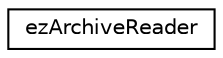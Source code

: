 digraph "Graphical Class Hierarchy"
{
 // LATEX_PDF_SIZE
  edge [fontname="Helvetica",fontsize="10",labelfontname="Helvetica",labelfontsize="10"];
  node [fontname="Helvetica",fontsize="10",shape=record];
  rankdir="LR";
  Node0 [label="ezArchiveReader",height=0.2,width=0.4,color="black", fillcolor="white", style="filled",URL="$de/d5e/classez_archive_reader.htm",tooltip="A utility class for reading from ezArchive files."];
}
